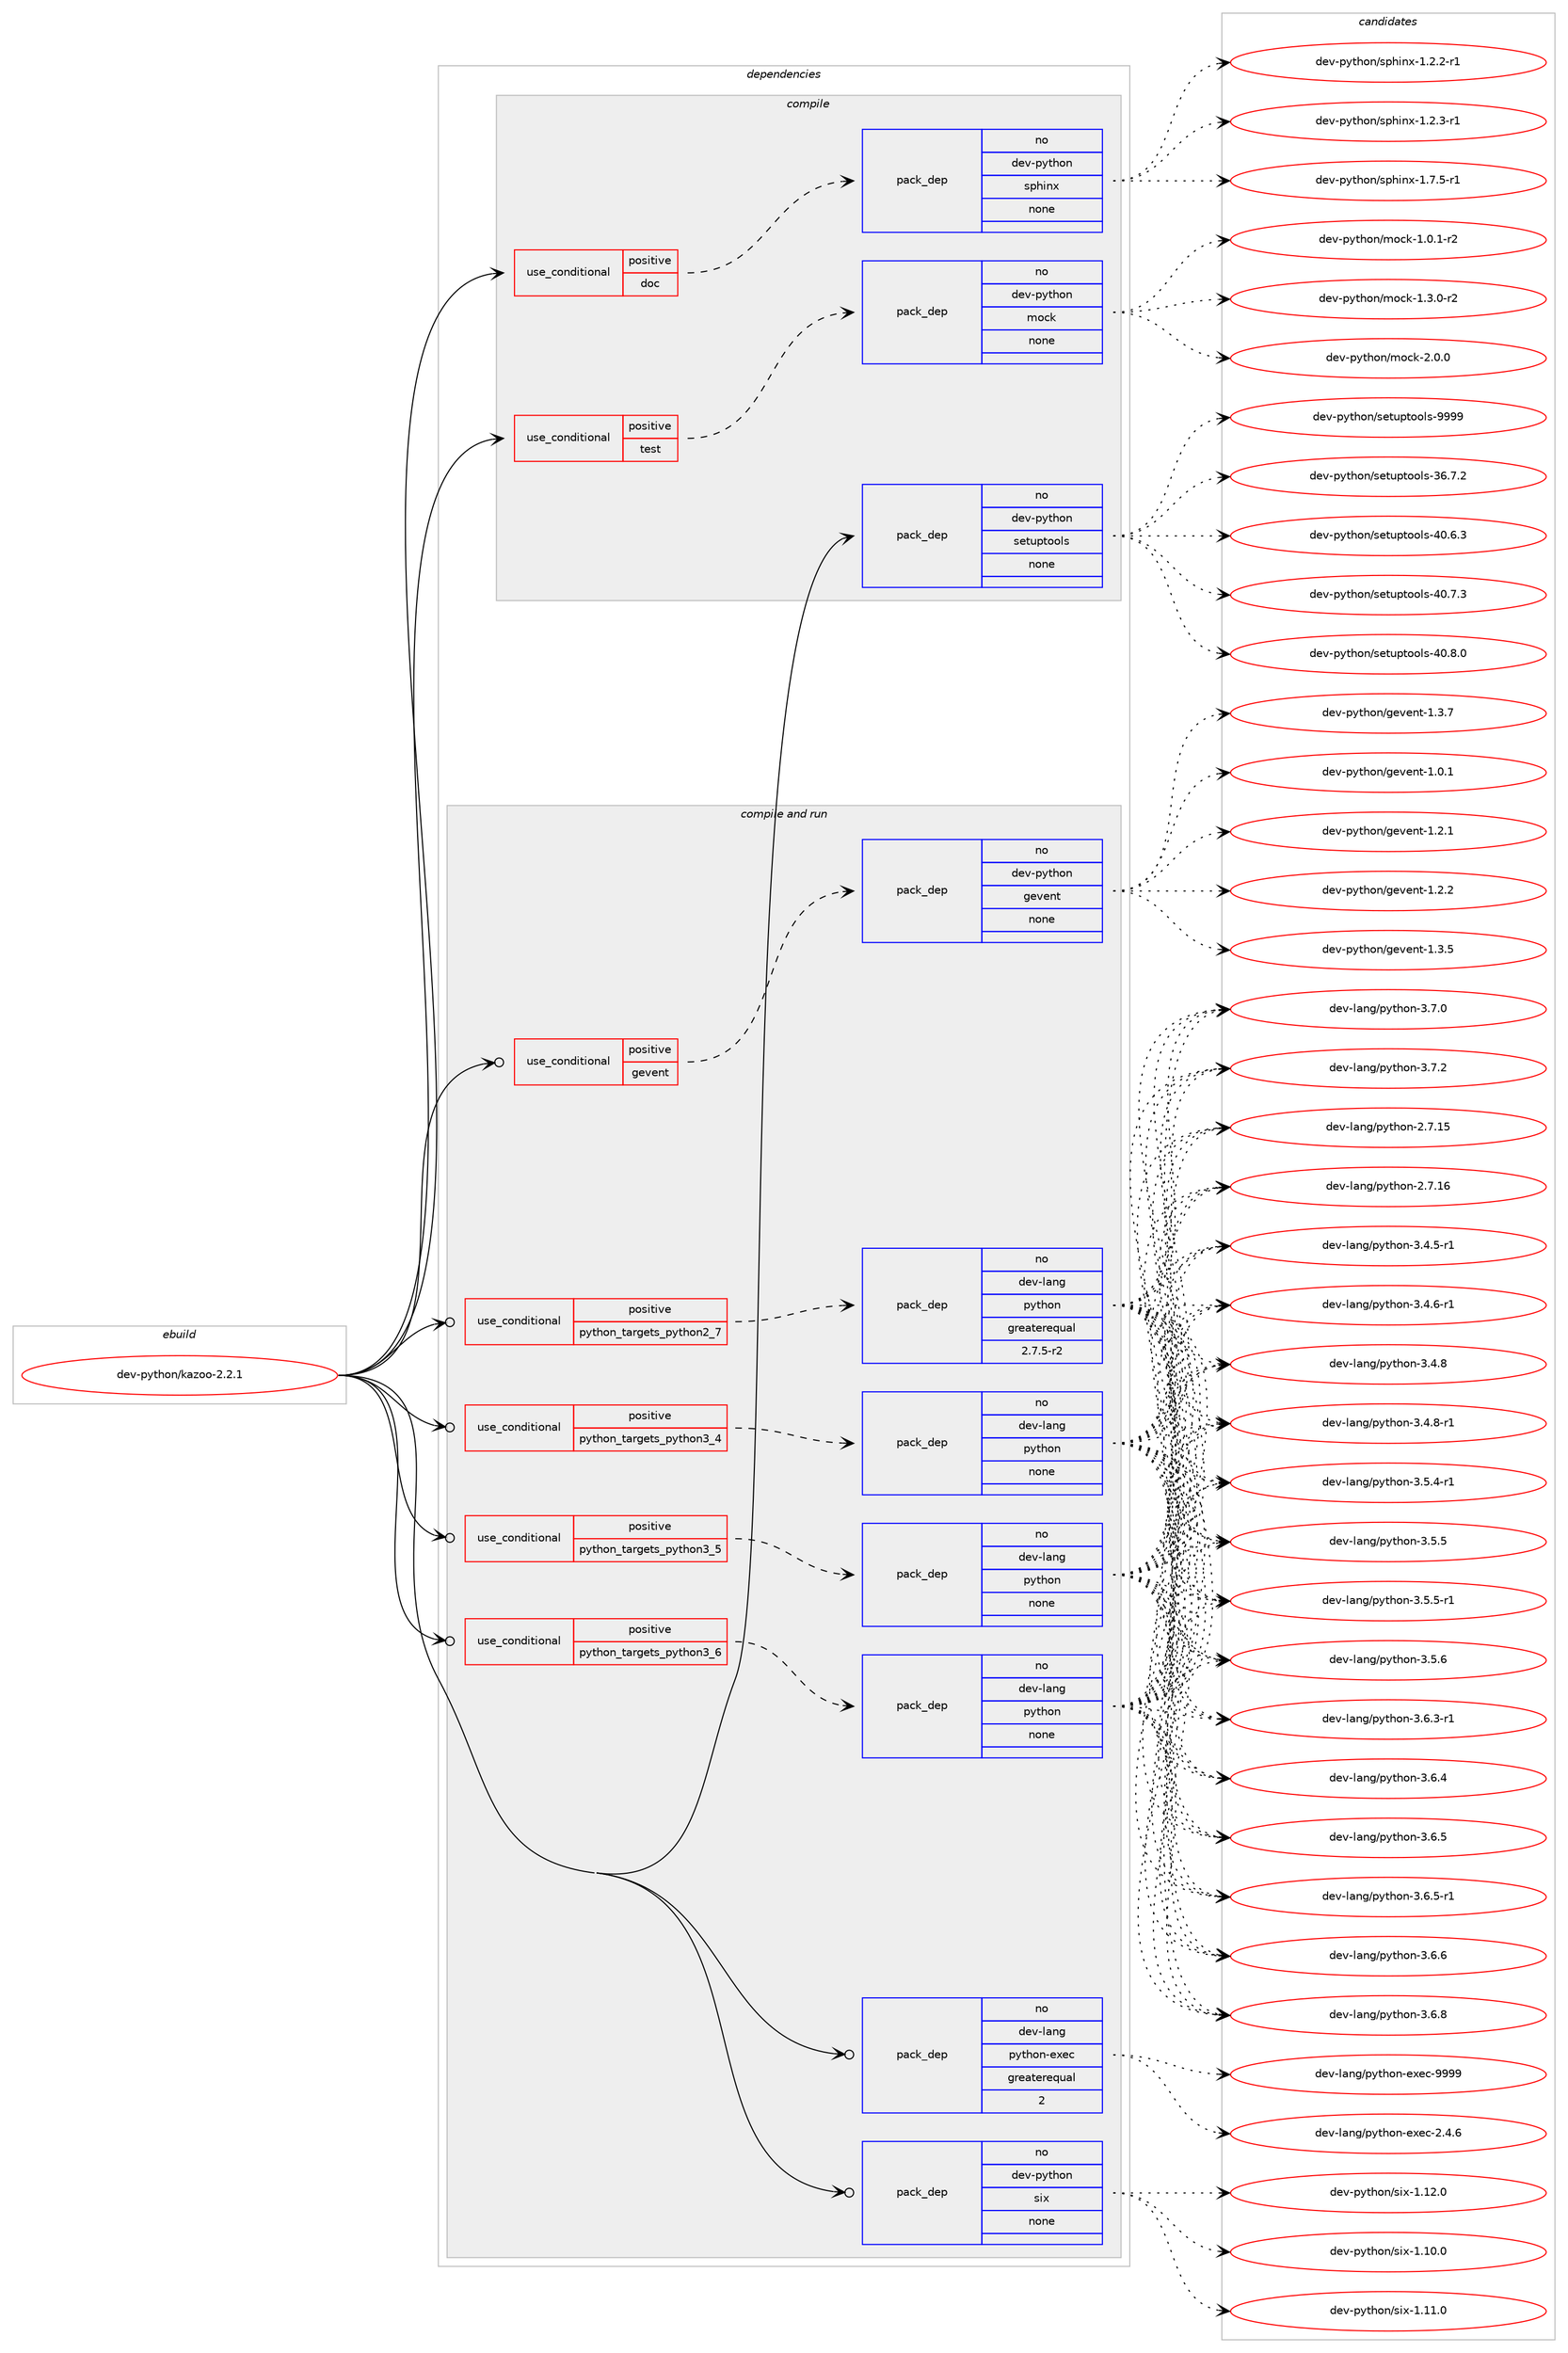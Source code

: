 digraph prolog {

# *************
# Graph options
# *************

newrank=true;
concentrate=true;
compound=true;
graph [rankdir=LR,fontname=Helvetica,fontsize=10,ranksep=1.5];#, ranksep=2.5, nodesep=0.2];
edge  [arrowhead=vee];
node  [fontname=Helvetica,fontsize=10];

# **********
# The ebuild
# **********

subgraph cluster_leftcol {
color=gray;
rank=same;
label=<<i>ebuild</i>>;
id [label="dev-python/kazoo-2.2.1", color=red, width=4, href="../dev-python/kazoo-2.2.1.svg"];
}

# ****************
# The dependencies
# ****************

subgraph cluster_midcol {
color=gray;
label=<<i>dependencies</i>>;
subgraph cluster_compile {
fillcolor="#eeeeee";
style=filled;
label=<<i>compile</i>>;
subgraph cond376617 {
dependency1416262 [label=<<TABLE BORDER="0" CELLBORDER="1" CELLSPACING="0" CELLPADDING="4"><TR><TD ROWSPAN="3" CELLPADDING="10">use_conditional</TD></TR><TR><TD>positive</TD></TR><TR><TD>doc</TD></TR></TABLE>>, shape=none, color=red];
subgraph pack1016373 {
dependency1416263 [label=<<TABLE BORDER="0" CELLBORDER="1" CELLSPACING="0" CELLPADDING="4" WIDTH="220"><TR><TD ROWSPAN="6" CELLPADDING="30">pack_dep</TD></TR><TR><TD WIDTH="110">no</TD></TR><TR><TD>dev-python</TD></TR><TR><TD>sphinx</TD></TR><TR><TD>none</TD></TR><TR><TD></TD></TR></TABLE>>, shape=none, color=blue];
}
dependency1416262:e -> dependency1416263:w [weight=20,style="dashed",arrowhead="vee"];
}
id:e -> dependency1416262:w [weight=20,style="solid",arrowhead="vee"];
subgraph cond376618 {
dependency1416264 [label=<<TABLE BORDER="0" CELLBORDER="1" CELLSPACING="0" CELLPADDING="4"><TR><TD ROWSPAN="3" CELLPADDING="10">use_conditional</TD></TR><TR><TD>positive</TD></TR><TR><TD>test</TD></TR></TABLE>>, shape=none, color=red];
subgraph pack1016374 {
dependency1416265 [label=<<TABLE BORDER="0" CELLBORDER="1" CELLSPACING="0" CELLPADDING="4" WIDTH="220"><TR><TD ROWSPAN="6" CELLPADDING="30">pack_dep</TD></TR><TR><TD WIDTH="110">no</TD></TR><TR><TD>dev-python</TD></TR><TR><TD>mock</TD></TR><TR><TD>none</TD></TR><TR><TD></TD></TR></TABLE>>, shape=none, color=blue];
}
dependency1416264:e -> dependency1416265:w [weight=20,style="dashed",arrowhead="vee"];
}
id:e -> dependency1416264:w [weight=20,style="solid",arrowhead="vee"];
subgraph pack1016375 {
dependency1416266 [label=<<TABLE BORDER="0" CELLBORDER="1" CELLSPACING="0" CELLPADDING="4" WIDTH="220"><TR><TD ROWSPAN="6" CELLPADDING="30">pack_dep</TD></TR><TR><TD WIDTH="110">no</TD></TR><TR><TD>dev-python</TD></TR><TR><TD>setuptools</TD></TR><TR><TD>none</TD></TR><TR><TD></TD></TR></TABLE>>, shape=none, color=blue];
}
id:e -> dependency1416266:w [weight=20,style="solid",arrowhead="vee"];
}
subgraph cluster_compileandrun {
fillcolor="#eeeeee";
style=filled;
label=<<i>compile and run</i>>;
subgraph cond376619 {
dependency1416267 [label=<<TABLE BORDER="0" CELLBORDER="1" CELLSPACING="0" CELLPADDING="4"><TR><TD ROWSPAN="3" CELLPADDING="10">use_conditional</TD></TR><TR><TD>positive</TD></TR><TR><TD>gevent</TD></TR></TABLE>>, shape=none, color=red];
subgraph pack1016376 {
dependency1416268 [label=<<TABLE BORDER="0" CELLBORDER="1" CELLSPACING="0" CELLPADDING="4" WIDTH="220"><TR><TD ROWSPAN="6" CELLPADDING="30">pack_dep</TD></TR><TR><TD WIDTH="110">no</TD></TR><TR><TD>dev-python</TD></TR><TR><TD>gevent</TD></TR><TR><TD>none</TD></TR><TR><TD></TD></TR></TABLE>>, shape=none, color=blue];
}
dependency1416267:e -> dependency1416268:w [weight=20,style="dashed",arrowhead="vee"];
}
id:e -> dependency1416267:w [weight=20,style="solid",arrowhead="odotvee"];
subgraph cond376620 {
dependency1416269 [label=<<TABLE BORDER="0" CELLBORDER="1" CELLSPACING="0" CELLPADDING="4"><TR><TD ROWSPAN="3" CELLPADDING="10">use_conditional</TD></TR><TR><TD>positive</TD></TR><TR><TD>python_targets_python2_7</TD></TR></TABLE>>, shape=none, color=red];
subgraph pack1016377 {
dependency1416270 [label=<<TABLE BORDER="0" CELLBORDER="1" CELLSPACING="0" CELLPADDING="4" WIDTH="220"><TR><TD ROWSPAN="6" CELLPADDING="30">pack_dep</TD></TR><TR><TD WIDTH="110">no</TD></TR><TR><TD>dev-lang</TD></TR><TR><TD>python</TD></TR><TR><TD>greaterequal</TD></TR><TR><TD>2.7.5-r2</TD></TR></TABLE>>, shape=none, color=blue];
}
dependency1416269:e -> dependency1416270:w [weight=20,style="dashed",arrowhead="vee"];
}
id:e -> dependency1416269:w [weight=20,style="solid",arrowhead="odotvee"];
subgraph cond376621 {
dependency1416271 [label=<<TABLE BORDER="0" CELLBORDER="1" CELLSPACING="0" CELLPADDING="4"><TR><TD ROWSPAN="3" CELLPADDING="10">use_conditional</TD></TR><TR><TD>positive</TD></TR><TR><TD>python_targets_python3_4</TD></TR></TABLE>>, shape=none, color=red];
subgraph pack1016378 {
dependency1416272 [label=<<TABLE BORDER="0" CELLBORDER="1" CELLSPACING="0" CELLPADDING="4" WIDTH="220"><TR><TD ROWSPAN="6" CELLPADDING="30">pack_dep</TD></TR><TR><TD WIDTH="110">no</TD></TR><TR><TD>dev-lang</TD></TR><TR><TD>python</TD></TR><TR><TD>none</TD></TR><TR><TD></TD></TR></TABLE>>, shape=none, color=blue];
}
dependency1416271:e -> dependency1416272:w [weight=20,style="dashed",arrowhead="vee"];
}
id:e -> dependency1416271:w [weight=20,style="solid",arrowhead="odotvee"];
subgraph cond376622 {
dependency1416273 [label=<<TABLE BORDER="0" CELLBORDER="1" CELLSPACING="0" CELLPADDING="4"><TR><TD ROWSPAN="3" CELLPADDING="10">use_conditional</TD></TR><TR><TD>positive</TD></TR><TR><TD>python_targets_python3_5</TD></TR></TABLE>>, shape=none, color=red];
subgraph pack1016379 {
dependency1416274 [label=<<TABLE BORDER="0" CELLBORDER="1" CELLSPACING="0" CELLPADDING="4" WIDTH="220"><TR><TD ROWSPAN="6" CELLPADDING="30">pack_dep</TD></TR><TR><TD WIDTH="110">no</TD></TR><TR><TD>dev-lang</TD></TR><TR><TD>python</TD></TR><TR><TD>none</TD></TR><TR><TD></TD></TR></TABLE>>, shape=none, color=blue];
}
dependency1416273:e -> dependency1416274:w [weight=20,style="dashed",arrowhead="vee"];
}
id:e -> dependency1416273:w [weight=20,style="solid",arrowhead="odotvee"];
subgraph cond376623 {
dependency1416275 [label=<<TABLE BORDER="0" CELLBORDER="1" CELLSPACING="0" CELLPADDING="4"><TR><TD ROWSPAN="3" CELLPADDING="10">use_conditional</TD></TR><TR><TD>positive</TD></TR><TR><TD>python_targets_python3_6</TD></TR></TABLE>>, shape=none, color=red];
subgraph pack1016380 {
dependency1416276 [label=<<TABLE BORDER="0" CELLBORDER="1" CELLSPACING="0" CELLPADDING="4" WIDTH="220"><TR><TD ROWSPAN="6" CELLPADDING="30">pack_dep</TD></TR><TR><TD WIDTH="110">no</TD></TR><TR><TD>dev-lang</TD></TR><TR><TD>python</TD></TR><TR><TD>none</TD></TR><TR><TD></TD></TR></TABLE>>, shape=none, color=blue];
}
dependency1416275:e -> dependency1416276:w [weight=20,style="dashed",arrowhead="vee"];
}
id:e -> dependency1416275:w [weight=20,style="solid",arrowhead="odotvee"];
subgraph pack1016381 {
dependency1416277 [label=<<TABLE BORDER="0" CELLBORDER="1" CELLSPACING="0" CELLPADDING="4" WIDTH="220"><TR><TD ROWSPAN="6" CELLPADDING="30">pack_dep</TD></TR><TR><TD WIDTH="110">no</TD></TR><TR><TD>dev-lang</TD></TR><TR><TD>python-exec</TD></TR><TR><TD>greaterequal</TD></TR><TR><TD>2</TD></TR></TABLE>>, shape=none, color=blue];
}
id:e -> dependency1416277:w [weight=20,style="solid",arrowhead="odotvee"];
subgraph pack1016382 {
dependency1416278 [label=<<TABLE BORDER="0" CELLBORDER="1" CELLSPACING="0" CELLPADDING="4" WIDTH="220"><TR><TD ROWSPAN="6" CELLPADDING="30">pack_dep</TD></TR><TR><TD WIDTH="110">no</TD></TR><TR><TD>dev-python</TD></TR><TR><TD>six</TD></TR><TR><TD>none</TD></TR><TR><TD></TD></TR></TABLE>>, shape=none, color=blue];
}
id:e -> dependency1416278:w [weight=20,style="solid",arrowhead="odotvee"];
}
subgraph cluster_run {
fillcolor="#eeeeee";
style=filled;
label=<<i>run</i>>;
}
}

# **************
# The candidates
# **************

subgraph cluster_choices {
rank=same;
color=gray;
label=<<i>candidates</i>>;

subgraph choice1016373 {
color=black;
nodesep=1;
choice10010111845112121116104111110471151121041051101204549465046504511449 [label="dev-python/sphinx-1.2.2-r1", color=red, width=4,href="../dev-python/sphinx-1.2.2-r1.svg"];
choice10010111845112121116104111110471151121041051101204549465046514511449 [label="dev-python/sphinx-1.2.3-r1", color=red, width=4,href="../dev-python/sphinx-1.2.3-r1.svg"];
choice10010111845112121116104111110471151121041051101204549465546534511449 [label="dev-python/sphinx-1.7.5-r1", color=red, width=4,href="../dev-python/sphinx-1.7.5-r1.svg"];
dependency1416263:e -> choice10010111845112121116104111110471151121041051101204549465046504511449:w [style=dotted,weight="100"];
dependency1416263:e -> choice10010111845112121116104111110471151121041051101204549465046514511449:w [style=dotted,weight="100"];
dependency1416263:e -> choice10010111845112121116104111110471151121041051101204549465546534511449:w [style=dotted,weight="100"];
}
subgraph choice1016374 {
color=black;
nodesep=1;
choice1001011184511212111610411111047109111991074549464846494511450 [label="dev-python/mock-1.0.1-r2", color=red, width=4,href="../dev-python/mock-1.0.1-r2.svg"];
choice1001011184511212111610411111047109111991074549465146484511450 [label="dev-python/mock-1.3.0-r2", color=red, width=4,href="../dev-python/mock-1.3.0-r2.svg"];
choice100101118451121211161041111104710911199107455046484648 [label="dev-python/mock-2.0.0", color=red, width=4,href="../dev-python/mock-2.0.0.svg"];
dependency1416265:e -> choice1001011184511212111610411111047109111991074549464846494511450:w [style=dotted,weight="100"];
dependency1416265:e -> choice1001011184511212111610411111047109111991074549465146484511450:w [style=dotted,weight="100"];
dependency1416265:e -> choice100101118451121211161041111104710911199107455046484648:w [style=dotted,weight="100"];
}
subgraph choice1016375 {
color=black;
nodesep=1;
choice100101118451121211161041111104711510111611711211611111110811545515446554650 [label="dev-python/setuptools-36.7.2", color=red, width=4,href="../dev-python/setuptools-36.7.2.svg"];
choice100101118451121211161041111104711510111611711211611111110811545524846544651 [label="dev-python/setuptools-40.6.3", color=red, width=4,href="../dev-python/setuptools-40.6.3.svg"];
choice100101118451121211161041111104711510111611711211611111110811545524846554651 [label="dev-python/setuptools-40.7.3", color=red, width=4,href="../dev-python/setuptools-40.7.3.svg"];
choice100101118451121211161041111104711510111611711211611111110811545524846564648 [label="dev-python/setuptools-40.8.0", color=red, width=4,href="../dev-python/setuptools-40.8.0.svg"];
choice10010111845112121116104111110471151011161171121161111111081154557575757 [label="dev-python/setuptools-9999", color=red, width=4,href="../dev-python/setuptools-9999.svg"];
dependency1416266:e -> choice100101118451121211161041111104711510111611711211611111110811545515446554650:w [style=dotted,weight="100"];
dependency1416266:e -> choice100101118451121211161041111104711510111611711211611111110811545524846544651:w [style=dotted,weight="100"];
dependency1416266:e -> choice100101118451121211161041111104711510111611711211611111110811545524846554651:w [style=dotted,weight="100"];
dependency1416266:e -> choice100101118451121211161041111104711510111611711211611111110811545524846564648:w [style=dotted,weight="100"];
dependency1416266:e -> choice10010111845112121116104111110471151011161171121161111111081154557575757:w [style=dotted,weight="100"];
}
subgraph choice1016376 {
color=black;
nodesep=1;
choice1001011184511212111610411111047103101118101110116454946484649 [label="dev-python/gevent-1.0.1", color=red, width=4,href="../dev-python/gevent-1.0.1.svg"];
choice1001011184511212111610411111047103101118101110116454946504649 [label="dev-python/gevent-1.2.1", color=red, width=4,href="../dev-python/gevent-1.2.1.svg"];
choice1001011184511212111610411111047103101118101110116454946504650 [label="dev-python/gevent-1.2.2", color=red, width=4,href="../dev-python/gevent-1.2.2.svg"];
choice1001011184511212111610411111047103101118101110116454946514653 [label="dev-python/gevent-1.3.5", color=red, width=4,href="../dev-python/gevent-1.3.5.svg"];
choice1001011184511212111610411111047103101118101110116454946514655 [label="dev-python/gevent-1.3.7", color=red, width=4,href="../dev-python/gevent-1.3.7.svg"];
dependency1416268:e -> choice1001011184511212111610411111047103101118101110116454946484649:w [style=dotted,weight="100"];
dependency1416268:e -> choice1001011184511212111610411111047103101118101110116454946504649:w [style=dotted,weight="100"];
dependency1416268:e -> choice1001011184511212111610411111047103101118101110116454946504650:w [style=dotted,weight="100"];
dependency1416268:e -> choice1001011184511212111610411111047103101118101110116454946514653:w [style=dotted,weight="100"];
dependency1416268:e -> choice1001011184511212111610411111047103101118101110116454946514655:w [style=dotted,weight="100"];
}
subgraph choice1016377 {
color=black;
nodesep=1;
choice10010111845108971101034711212111610411111045504655464953 [label="dev-lang/python-2.7.15", color=red, width=4,href="../dev-lang/python-2.7.15.svg"];
choice10010111845108971101034711212111610411111045504655464954 [label="dev-lang/python-2.7.16", color=red, width=4,href="../dev-lang/python-2.7.16.svg"];
choice1001011184510897110103471121211161041111104551465246534511449 [label="dev-lang/python-3.4.5-r1", color=red, width=4,href="../dev-lang/python-3.4.5-r1.svg"];
choice1001011184510897110103471121211161041111104551465246544511449 [label="dev-lang/python-3.4.6-r1", color=red, width=4,href="../dev-lang/python-3.4.6-r1.svg"];
choice100101118451089711010347112121116104111110455146524656 [label="dev-lang/python-3.4.8", color=red, width=4,href="../dev-lang/python-3.4.8.svg"];
choice1001011184510897110103471121211161041111104551465246564511449 [label="dev-lang/python-3.4.8-r1", color=red, width=4,href="../dev-lang/python-3.4.8-r1.svg"];
choice1001011184510897110103471121211161041111104551465346524511449 [label="dev-lang/python-3.5.4-r1", color=red, width=4,href="../dev-lang/python-3.5.4-r1.svg"];
choice100101118451089711010347112121116104111110455146534653 [label="dev-lang/python-3.5.5", color=red, width=4,href="../dev-lang/python-3.5.5.svg"];
choice1001011184510897110103471121211161041111104551465346534511449 [label="dev-lang/python-3.5.5-r1", color=red, width=4,href="../dev-lang/python-3.5.5-r1.svg"];
choice100101118451089711010347112121116104111110455146534654 [label="dev-lang/python-3.5.6", color=red, width=4,href="../dev-lang/python-3.5.6.svg"];
choice1001011184510897110103471121211161041111104551465446514511449 [label="dev-lang/python-3.6.3-r1", color=red, width=4,href="../dev-lang/python-3.6.3-r1.svg"];
choice100101118451089711010347112121116104111110455146544652 [label="dev-lang/python-3.6.4", color=red, width=4,href="../dev-lang/python-3.6.4.svg"];
choice100101118451089711010347112121116104111110455146544653 [label="dev-lang/python-3.6.5", color=red, width=4,href="../dev-lang/python-3.6.5.svg"];
choice1001011184510897110103471121211161041111104551465446534511449 [label="dev-lang/python-3.6.5-r1", color=red, width=4,href="../dev-lang/python-3.6.5-r1.svg"];
choice100101118451089711010347112121116104111110455146544654 [label="dev-lang/python-3.6.6", color=red, width=4,href="../dev-lang/python-3.6.6.svg"];
choice100101118451089711010347112121116104111110455146544656 [label="dev-lang/python-3.6.8", color=red, width=4,href="../dev-lang/python-3.6.8.svg"];
choice100101118451089711010347112121116104111110455146554648 [label="dev-lang/python-3.7.0", color=red, width=4,href="../dev-lang/python-3.7.0.svg"];
choice100101118451089711010347112121116104111110455146554650 [label="dev-lang/python-3.7.2", color=red, width=4,href="../dev-lang/python-3.7.2.svg"];
dependency1416270:e -> choice10010111845108971101034711212111610411111045504655464953:w [style=dotted,weight="100"];
dependency1416270:e -> choice10010111845108971101034711212111610411111045504655464954:w [style=dotted,weight="100"];
dependency1416270:e -> choice1001011184510897110103471121211161041111104551465246534511449:w [style=dotted,weight="100"];
dependency1416270:e -> choice1001011184510897110103471121211161041111104551465246544511449:w [style=dotted,weight="100"];
dependency1416270:e -> choice100101118451089711010347112121116104111110455146524656:w [style=dotted,weight="100"];
dependency1416270:e -> choice1001011184510897110103471121211161041111104551465246564511449:w [style=dotted,weight="100"];
dependency1416270:e -> choice1001011184510897110103471121211161041111104551465346524511449:w [style=dotted,weight="100"];
dependency1416270:e -> choice100101118451089711010347112121116104111110455146534653:w [style=dotted,weight="100"];
dependency1416270:e -> choice1001011184510897110103471121211161041111104551465346534511449:w [style=dotted,weight="100"];
dependency1416270:e -> choice100101118451089711010347112121116104111110455146534654:w [style=dotted,weight="100"];
dependency1416270:e -> choice1001011184510897110103471121211161041111104551465446514511449:w [style=dotted,weight="100"];
dependency1416270:e -> choice100101118451089711010347112121116104111110455146544652:w [style=dotted,weight="100"];
dependency1416270:e -> choice100101118451089711010347112121116104111110455146544653:w [style=dotted,weight="100"];
dependency1416270:e -> choice1001011184510897110103471121211161041111104551465446534511449:w [style=dotted,weight="100"];
dependency1416270:e -> choice100101118451089711010347112121116104111110455146544654:w [style=dotted,weight="100"];
dependency1416270:e -> choice100101118451089711010347112121116104111110455146544656:w [style=dotted,weight="100"];
dependency1416270:e -> choice100101118451089711010347112121116104111110455146554648:w [style=dotted,weight="100"];
dependency1416270:e -> choice100101118451089711010347112121116104111110455146554650:w [style=dotted,weight="100"];
}
subgraph choice1016378 {
color=black;
nodesep=1;
choice10010111845108971101034711212111610411111045504655464953 [label="dev-lang/python-2.7.15", color=red, width=4,href="../dev-lang/python-2.7.15.svg"];
choice10010111845108971101034711212111610411111045504655464954 [label="dev-lang/python-2.7.16", color=red, width=4,href="../dev-lang/python-2.7.16.svg"];
choice1001011184510897110103471121211161041111104551465246534511449 [label="dev-lang/python-3.4.5-r1", color=red, width=4,href="../dev-lang/python-3.4.5-r1.svg"];
choice1001011184510897110103471121211161041111104551465246544511449 [label="dev-lang/python-3.4.6-r1", color=red, width=4,href="../dev-lang/python-3.4.6-r1.svg"];
choice100101118451089711010347112121116104111110455146524656 [label="dev-lang/python-3.4.8", color=red, width=4,href="../dev-lang/python-3.4.8.svg"];
choice1001011184510897110103471121211161041111104551465246564511449 [label="dev-lang/python-3.4.8-r1", color=red, width=4,href="../dev-lang/python-3.4.8-r1.svg"];
choice1001011184510897110103471121211161041111104551465346524511449 [label="dev-lang/python-3.5.4-r1", color=red, width=4,href="../dev-lang/python-3.5.4-r1.svg"];
choice100101118451089711010347112121116104111110455146534653 [label="dev-lang/python-3.5.5", color=red, width=4,href="../dev-lang/python-3.5.5.svg"];
choice1001011184510897110103471121211161041111104551465346534511449 [label="dev-lang/python-3.5.5-r1", color=red, width=4,href="../dev-lang/python-3.5.5-r1.svg"];
choice100101118451089711010347112121116104111110455146534654 [label="dev-lang/python-3.5.6", color=red, width=4,href="../dev-lang/python-3.5.6.svg"];
choice1001011184510897110103471121211161041111104551465446514511449 [label="dev-lang/python-3.6.3-r1", color=red, width=4,href="../dev-lang/python-3.6.3-r1.svg"];
choice100101118451089711010347112121116104111110455146544652 [label="dev-lang/python-3.6.4", color=red, width=4,href="../dev-lang/python-3.6.4.svg"];
choice100101118451089711010347112121116104111110455146544653 [label="dev-lang/python-3.6.5", color=red, width=4,href="../dev-lang/python-3.6.5.svg"];
choice1001011184510897110103471121211161041111104551465446534511449 [label="dev-lang/python-3.6.5-r1", color=red, width=4,href="../dev-lang/python-3.6.5-r1.svg"];
choice100101118451089711010347112121116104111110455146544654 [label="dev-lang/python-3.6.6", color=red, width=4,href="../dev-lang/python-3.6.6.svg"];
choice100101118451089711010347112121116104111110455146544656 [label="dev-lang/python-3.6.8", color=red, width=4,href="../dev-lang/python-3.6.8.svg"];
choice100101118451089711010347112121116104111110455146554648 [label="dev-lang/python-3.7.0", color=red, width=4,href="../dev-lang/python-3.7.0.svg"];
choice100101118451089711010347112121116104111110455146554650 [label="dev-lang/python-3.7.2", color=red, width=4,href="../dev-lang/python-3.7.2.svg"];
dependency1416272:e -> choice10010111845108971101034711212111610411111045504655464953:w [style=dotted,weight="100"];
dependency1416272:e -> choice10010111845108971101034711212111610411111045504655464954:w [style=dotted,weight="100"];
dependency1416272:e -> choice1001011184510897110103471121211161041111104551465246534511449:w [style=dotted,weight="100"];
dependency1416272:e -> choice1001011184510897110103471121211161041111104551465246544511449:w [style=dotted,weight="100"];
dependency1416272:e -> choice100101118451089711010347112121116104111110455146524656:w [style=dotted,weight="100"];
dependency1416272:e -> choice1001011184510897110103471121211161041111104551465246564511449:w [style=dotted,weight="100"];
dependency1416272:e -> choice1001011184510897110103471121211161041111104551465346524511449:w [style=dotted,weight="100"];
dependency1416272:e -> choice100101118451089711010347112121116104111110455146534653:w [style=dotted,weight="100"];
dependency1416272:e -> choice1001011184510897110103471121211161041111104551465346534511449:w [style=dotted,weight="100"];
dependency1416272:e -> choice100101118451089711010347112121116104111110455146534654:w [style=dotted,weight="100"];
dependency1416272:e -> choice1001011184510897110103471121211161041111104551465446514511449:w [style=dotted,weight="100"];
dependency1416272:e -> choice100101118451089711010347112121116104111110455146544652:w [style=dotted,weight="100"];
dependency1416272:e -> choice100101118451089711010347112121116104111110455146544653:w [style=dotted,weight="100"];
dependency1416272:e -> choice1001011184510897110103471121211161041111104551465446534511449:w [style=dotted,weight="100"];
dependency1416272:e -> choice100101118451089711010347112121116104111110455146544654:w [style=dotted,weight="100"];
dependency1416272:e -> choice100101118451089711010347112121116104111110455146544656:w [style=dotted,weight="100"];
dependency1416272:e -> choice100101118451089711010347112121116104111110455146554648:w [style=dotted,weight="100"];
dependency1416272:e -> choice100101118451089711010347112121116104111110455146554650:w [style=dotted,weight="100"];
}
subgraph choice1016379 {
color=black;
nodesep=1;
choice10010111845108971101034711212111610411111045504655464953 [label="dev-lang/python-2.7.15", color=red, width=4,href="../dev-lang/python-2.7.15.svg"];
choice10010111845108971101034711212111610411111045504655464954 [label="dev-lang/python-2.7.16", color=red, width=4,href="../dev-lang/python-2.7.16.svg"];
choice1001011184510897110103471121211161041111104551465246534511449 [label="dev-lang/python-3.4.5-r1", color=red, width=4,href="../dev-lang/python-3.4.5-r1.svg"];
choice1001011184510897110103471121211161041111104551465246544511449 [label="dev-lang/python-3.4.6-r1", color=red, width=4,href="../dev-lang/python-3.4.6-r1.svg"];
choice100101118451089711010347112121116104111110455146524656 [label="dev-lang/python-3.4.8", color=red, width=4,href="../dev-lang/python-3.4.8.svg"];
choice1001011184510897110103471121211161041111104551465246564511449 [label="dev-lang/python-3.4.8-r1", color=red, width=4,href="../dev-lang/python-3.4.8-r1.svg"];
choice1001011184510897110103471121211161041111104551465346524511449 [label="dev-lang/python-3.5.4-r1", color=red, width=4,href="../dev-lang/python-3.5.4-r1.svg"];
choice100101118451089711010347112121116104111110455146534653 [label="dev-lang/python-3.5.5", color=red, width=4,href="../dev-lang/python-3.5.5.svg"];
choice1001011184510897110103471121211161041111104551465346534511449 [label="dev-lang/python-3.5.5-r1", color=red, width=4,href="../dev-lang/python-3.5.5-r1.svg"];
choice100101118451089711010347112121116104111110455146534654 [label="dev-lang/python-3.5.6", color=red, width=4,href="../dev-lang/python-3.5.6.svg"];
choice1001011184510897110103471121211161041111104551465446514511449 [label="dev-lang/python-3.6.3-r1", color=red, width=4,href="../dev-lang/python-3.6.3-r1.svg"];
choice100101118451089711010347112121116104111110455146544652 [label="dev-lang/python-3.6.4", color=red, width=4,href="../dev-lang/python-3.6.4.svg"];
choice100101118451089711010347112121116104111110455146544653 [label="dev-lang/python-3.6.5", color=red, width=4,href="../dev-lang/python-3.6.5.svg"];
choice1001011184510897110103471121211161041111104551465446534511449 [label="dev-lang/python-3.6.5-r1", color=red, width=4,href="../dev-lang/python-3.6.5-r1.svg"];
choice100101118451089711010347112121116104111110455146544654 [label="dev-lang/python-3.6.6", color=red, width=4,href="../dev-lang/python-3.6.6.svg"];
choice100101118451089711010347112121116104111110455146544656 [label="dev-lang/python-3.6.8", color=red, width=4,href="../dev-lang/python-3.6.8.svg"];
choice100101118451089711010347112121116104111110455146554648 [label="dev-lang/python-3.7.0", color=red, width=4,href="../dev-lang/python-3.7.0.svg"];
choice100101118451089711010347112121116104111110455146554650 [label="dev-lang/python-3.7.2", color=red, width=4,href="../dev-lang/python-3.7.2.svg"];
dependency1416274:e -> choice10010111845108971101034711212111610411111045504655464953:w [style=dotted,weight="100"];
dependency1416274:e -> choice10010111845108971101034711212111610411111045504655464954:w [style=dotted,weight="100"];
dependency1416274:e -> choice1001011184510897110103471121211161041111104551465246534511449:w [style=dotted,weight="100"];
dependency1416274:e -> choice1001011184510897110103471121211161041111104551465246544511449:w [style=dotted,weight="100"];
dependency1416274:e -> choice100101118451089711010347112121116104111110455146524656:w [style=dotted,weight="100"];
dependency1416274:e -> choice1001011184510897110103471121211161041111104551465246564511449:w [style=dotted,weight="100"];
dependency1416274:e -> choice1001011184510897110103471121211161041111104551465346524511449:w [style=dotted,weight="100"];
dependency1416274:e -> choice100101118451089711010347112121116104111110455146534653:w [style=dotted,weight="100"];
dependency1416274:e -> choice1001011184510897110103471121211161041111104551465346534511449:w [style=dotted,weight="100"];
dependency1416274:e -> choice100101118451089711010347112121116104111110455146534654:w [style=dotted,weight="100"];
dependency1416274:e -> choice1001011184510897110103471121211161041111104551465446514511449:w [style=dotted,weight="100"];
dependency1416274:e -> choice100101118451089711010347112121116104111110455146544652:w [style=dotted,weight="100"];
dependency1416274:e -> choice100101118451089711010347112121116104111110455146544653:w [style=dotted,weight="100"];
dependency1416274:e -> choice1001011184510897110103471121211161041111104551465446534511449:w [style=dotted,weight="100"];
dependency1416274:e -> choice100101118451089711010347112121116104111110455146544654:w [style=dotted,weight="100"];
dependency1416274:e -> choice100101118451089711010347112121116104111110455146544656:w [style=dotted,weight="100"];
dependency1416274:e -> choice100101118451089711010347112121116104111110455146554648:w [style=dotted,weight="100"];
dependency1416274:e -> choice100101118451089711010347112121116104111110455146554650:w [style=dotted,weight="100"];
}
subgraph choice1016380 {
color=black;
nodesep=1;
choice10010111845108971101034711212111610411111045504655464953 [label="dev-lang/python-2.7.15", color=red, width=4,href="../dev-lang/python-2.7.15.svg"];
choice10010111845108971101034711212111610411111045504655464954 [label="dev-lang/python-2.7.16", color=red, width=4,href="../dev-lang/python-2.7.16.svg"];
choice1001011184510897110103471121211161041111104551465246534511449 [label="dev-lang/python-3.4.5-r1", color=red, width=4,href="../dev-lang/python-3.4.5-r1.svg"];
choice1001011184510897110103471121211161041111104551465246544511449 [label="dev-lang/python-3.4.6-r1", color=red, width=4,href="../dev-lang/python-3.4.6-r1.svg"];
choice100101118451089711010347112121116104111110455146524656 [label="dev-lang/python-3.4.8", color=red, width=4,href="../dev-lang/python-3.4.8.svg"];
choice1001011184510897110103471121211161041111104551465246564511449 [label="dev-lang/python-3.4.8-r1", color=red, width=4,href="../dev-lang/python-3.4.8-r1.svg"];
choice1001011184510897110103471121211161041111104551465346524511449 [label="dev-lang/python-3.5.4-r1", color=red, width=4,href="../dev-lang/python-3.5.4-r1.svg"];
choice100101118451089711010347112121116104111110455146534653 [label="dev-lang/python-3.5.5", color=red, width=4,href="../dev-lang/python-3.5.5.svg"];
choice1001011184510897110103471121211161041111104551465346534511449 [label="dev-lang/python-3.5.5-r1", color=red, width=4,href="../dev-lang/python-3.5.5-r1.svg"];
choice100101118451089711010347112121116104111110455146534654 [label="dev-lang/python-3.5.6", color=red, width=4,href="../dev-lang/python-3.5.6.svg"];
choice1001011184510897110103471121211161041111104551465446514511449 [label="dev-lang/python-3.6.3-r1", color=red, width=4,href="../dev-lang/python-3.6.3-r1.svg"];
choice100101118451089711010347112121116104111110455146544652 [label="dev-lang/python-3.6.4", color=red, width=4,href="../dev-lang/python-3.6.4.svg"];
choice100101118451089711010347112121116104111110455146544653 [label="dev-lang/python-3.6.5", color=red, width=4,href="../dev-lang/python-3.6.5.svg"];
choice1001011184510897110103471121211161041111104551465446534511449 [label="dev-lang/python-3.6.5-r1", color=red, width=4,href="../dev-lang/python-3.6.5-r1.svg"];
choice100101118451089711010347112121116104111110455146544654 [label="dev-lang/python-3.6.6", color=red, width=4,href="../dev-lang/python-3.6.6.svg"];
choice100101118451089711010347112121116104111110455146544656 [label="dev-lang/python-3.6.8", color=red, width=4,href="../dev-lang/python-3.6.8.svg"];
choice100101118451089711010347112121116104111110455146554648 [label="dev-lang/python-3.7.0", color=red, width=4,href="../dev-lang/python-3.7.0.svg"];
choice100101118451089711010347112121116104111110455146554650 [label="dev-lang/python-3.7.2", color=red, width=4,href="../dev-lang/python-3.7.2.svg"];
dependency1416276:e -> choice10010111845108971101034711212111610411111045504655464953:w [style=dotted,weight="100"];
dependency1416276:e -> choice10010111845108971101034711212111610411111045504655464954:w [style=dotted,weight="100"];
dependency1416276:e -> choice1001011184510897110103471121211161041111104551465246534511449:w [style=dotted,weight="100"];
dependency1416276:e -> choice1001011184510897110103471121211161041111104551465246544511449:w [style=dotted,weight="100"];
dependency1416276:e -> choice100101118451089711010347112121116104111110455146524656:w [style=dotted,weight="100"];
dependency1416276:e -> choice1001011184510897110103471121211161041111104551465246564511449:w [style=dotted,weight="100"];
dependency1416276:e -> choice1001011184510897110103471121211161041111104551465346524511449:w [style=dotted,weight="100"];
dependency1416276:e -> choice100101118451089711010347112121116104111110455146534653:w [style=dotted,weight="100"];
dependency1416276:e -> choice1001011184510897110103471121211161041111104551465346534511449:w [style=dotted,weight="100"];
dependency1416276:e -> choice100101118451089711010347112121116104111110455146534654:w [style=dotted,weight="100"];
dependency1416276:e -> choice1001011184510897110103471121211161041111104551465446514511449:w [style=dotted,weight="100"];
dependency1416276:e -> choice100101118451089711010347112121116104111110455146544652:w [style=dotted,weight="100"];
dependency1416276:e -> choice100101118451089711010347112121116104111110455146544653:w [style=dotted,weight="100"];
dependency1416276:e -> choice1001011184510897110103471121211161041111104551465446534511449:w [style=dotted,weight="100"];
dependency1416276:e -> choice100101118451089711010347112121116104111110455146544654:w [style=dotted,weight="100"];
dependency1416276:e -> choice100101118451089711010347112121116104111110455146544656:w [style=dotted,weight="100"];
dependency1416276:e -> choice100101118451089711010347112121116104111110455146554648:w [style=dotted,weight="100"];
dependency1416276:e -> choice100101118451089711010347112121116104111110455146554650:w [style=dotted,weight="100"];
}
subgraph choice1016381 {
color=black;
nodesep=1;
choice1001011184510897110103471121211161041111104510112010199455046524654 [label="dev-lang/python-exec-2.4.6", color=red, width=4,href="../dev-lang/python-exec-2.4.6.svg"];
choice10010111845108971101034711212111610411111045101120101994557575757 [label="dev-lang/python-exec-9999", color=red, width=4,href="../dev-lang/python-exec-9999.svg"];
dependency1416277:e -> choice1001011184510897110103471121211161041111104510112010199455046524654:w [style=dotted,weight="100"];
dependency1416277:e -> choice10010111845108971101034711212111610411111045101120101994557575757:w [style=dotted,weight="100"];
}
subgraph choice1016382 {
color=black;
nodesep=1;
choice100101118451121211161041111104711510512045494649484648 [label="dev-python/six-1.10.0", color=red, width=4,href="../dev-python/six-1.10.0.svg"];
choice100101118451121211161041111104711510512045494649494648 [label="dev-python/six-1.11.0", color=red, width=4,href="../dev-python/six-1.11.0.svg"];
choice100101118451121211161041111104711510512045494649504648 [label="dev-python/six-1.12.0", color=red, width=4,href="../dev-python/six-1.12.0.svg"];
dependency1416278:e -> choice100101118451121211161041111104711510512045494649484648:w [style=dotted,weight="100"];
dependency1416278:e -> choice100101118451121211161041111104711510512045494649494648:w [style=dotted,weight="100"];
dependency1416278:e -> choice100101118451121211161041111104711510512045494649504648:w [style=dotted,weight="100"];
}
}

}
